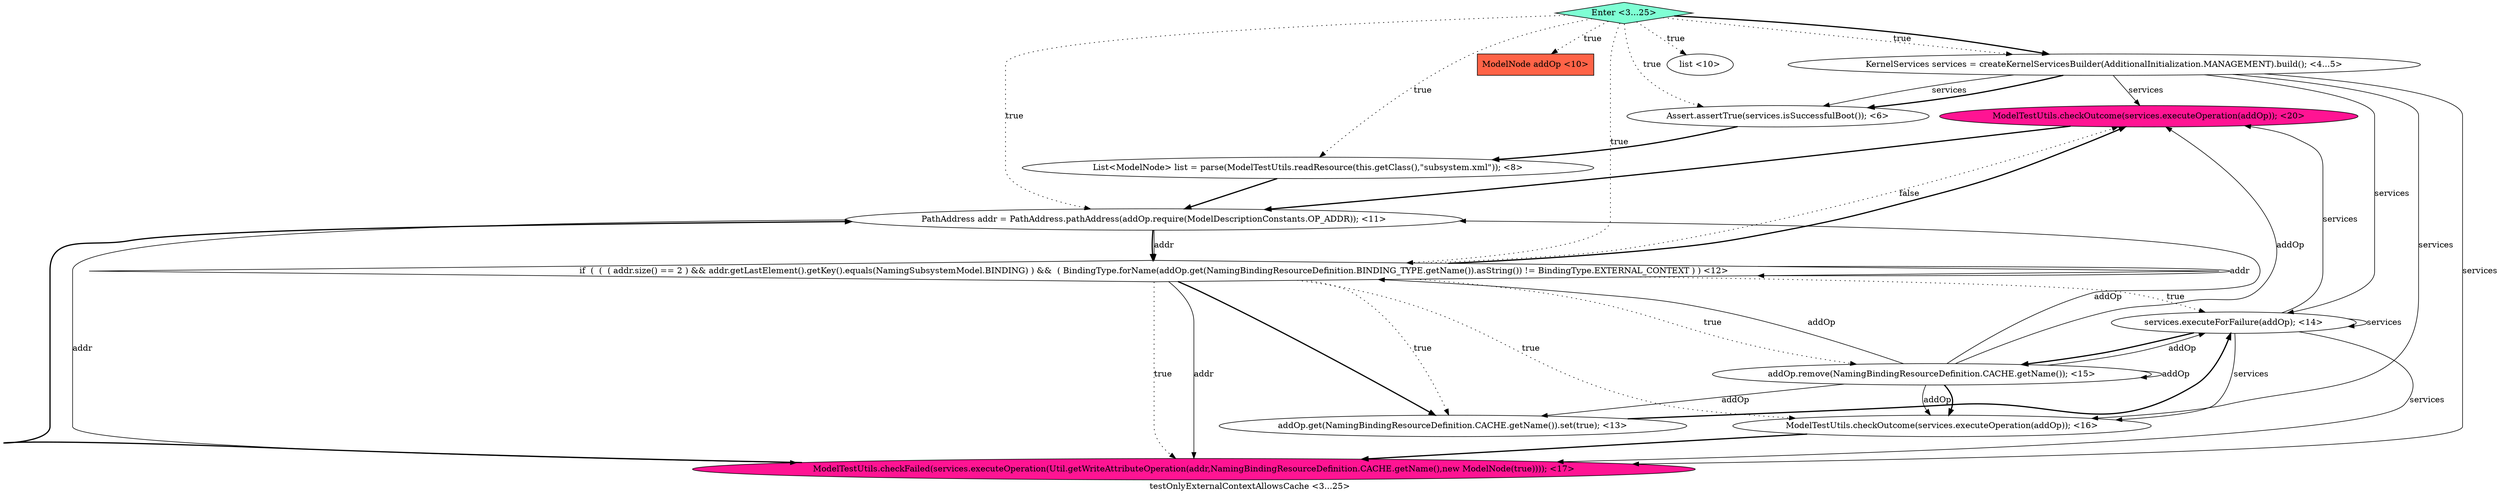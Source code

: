digraph PDG {
label = "testOnlyExternalContextAllowsCache <3...25>";
0.12 [style = filled, label = "ModelTestUtils.checkOutcome(services.executeOperation(addOp)); <20>", fillcolor = deeppink, shape = ellipse];
0.5 [style = filled, label = "PathAddress addr = PathAddress.pathAddress(addOp.require(ModelDescriptionConstants.OP_ADDR)); <11>", fillcolor = white, shape = ellipse];
0.6 [style = filled, label = "if  (  (  ( addr.size() == 2 ) && addr.getLastElement().getKey().equals(NamingSubsystemModel.BINDING) ) &&  ( BindingType.forName(addOp.get(NamingBindingResourceDefinition.BINDING_TYPE.getName()).asString()) != BindingType.EXTERNAL_CONTEXT ) ) <12>", fillcolor = white, shape = diamond];
0.8 [style = filled, label = "services.executeForFailure(addOp); <14>", fillcolor = white, shape = ellipse];
0.13 [style = filled, label = "Enter <3...25>", fillcolor = aquamarine, shape = diamond];
0.10 [style = filled, label = "ModelTestUtils.checkOutcome(services.executeOperation(addOp)); <16>", fillcolor = white, shape = ellipse];
0.9 [style = filled, label = "addOp.remove(NamingBindingResourceDefinition.CACHE.getName()); <15>", fillcolor = white, shape = ellipse];
0.3 [style = filled, label = "ModelNode addOp <10>", fillcolor = tomato, shape = box];
0.1 [style = filled, label = "Assert.assertTrue(services.isSuccessfulBoot()); <6>", fillcolor = white, shape = ellipse];
0.2 [style = filled, label = "List<ModelNode> list = parse(ModelTestUtils.readResource(this.getClass(),\"subsystem.xml\")); <8>", fillcolor = white, shape = ellipse];
0.7 [style = filled, label = "addOp.get(NamingBindingResourceDefinition.CACHE.getName()).set(true); <13>", fillcolor = white, shape = ellipse];
0.4 [style = filled, label = "list <10>", fillcolor = white, shape = ellipse];
0.11 [style = filled, label = "ModelTestUtils.checkFailed(services.executeOperation(Util.getWriteAttributeOperation(addr,NamingBindingResourceDefinition.CACHE.getName(),new ModelNode(true)))); <17>", fillcolor = deeppink, shape = ellipse];
0.0 [style = filled, label = "KernelServices services = createKernelServicesBuilder(AdditionalInitialization.MANAGEMENT).build(); <4...5>", fillcolor = white, shape = ellipse];
0.0 -> 0.1 [style = solid, label="services"];
0.0 -> 0.1 [style = bold, label=""];
0.0 -> 0.8 [style = solid, label="services"];
0.0 -> 0.10 [style = solid, label="services"];
0.0 -> 0.11 [style = solid, label="services"];
0.0 -> 0.12 [style = solid, label="services"];
0.1 -> 0.2 [style = bold, label=""];
0.2 -> 0.5 [style = bold, label=""];
0.5 -> 0.6 [style = solid, label="addr"];
0.5 -> 0.6 [style = bold, label=""];
0.5 -> 0.11 [style = solid, label="addr"];
0.6 -> 0.6 [style = solid, label="addr"];
0.6 -> 0.7 [style = dotted, label="true"];
0.6 -> 0.7 [style = bold, label=""];
0.6 -> 0.8 [style = dotted, label="true"];
0.6 -> 0.9 [style = dotted, label="true"];
0.6 -> 0.10 [style = dotted, label="true"];
0.6 -> 0.11 [style = dotted, label="true"];
0.6 -> 0.11 [style = solid, label="addr"];
0.6 -> 0.12 [style = dotted, label="false"];
0.6 -> 0.12 [style = bold, label=""];
0.7 -> 0.8 [style = bold, label=""];
0.8 -> 0.8 [style = solid, label="services"];
0.8 -> 0.9 [style = bold, label=""];
0.8 -> 0.10 [style = solid, label="services"];
0.8 -> 0.11 [style = solid, label="services"];
0.8 -> 0.12 [style = solid, label="services"];
0.9 -> 0.5 [style = solid, label="addOp"];
0.9 -> 0.6 [style = solid, label="addOp"];
0.9 -> 0.7 [style = solid, label="addOp"];
0.9 -> 0.8 [style = solid, label="addOp"];
0.9 -> 0.9 [style = solid, label="addOp"];
0.9 -> 0.10 [style = solid, label="addOp"];
0.9 -> 0.10 [style = bold, label=""];
0.9 -> 0.12 [style = solid, label="addOp"];
0.10 -> 0.11 [style = bold, label=""];
0.11 -> 0.5 [style = bold, label=""];
0.12 -> 0.5 [style = bold, label=""];
0.13 -> 0.0 [style = dotted, label="true"];
0.13 -> 0.0 [style = bold, label=""];
0.13 -> 0.1 [style = dotted, label="true"];
0.13 -> 0.2 [style = dotted, label="true"];
0.13 -> 0.3 [style = dotted, label="true"];
0.13 -> 0.4 [style = dotted, label="true"];
0.13 -> 0.5 [style = dotted, label="true"];
0.13 -> 0.6 [style = dotted, label="true"];
}
